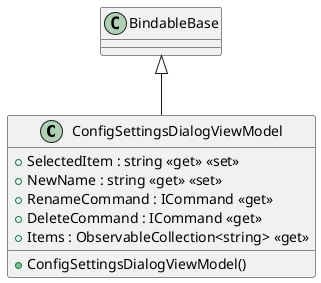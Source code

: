 @startuml
class ConfigSettingsDialogViewModel {
    + SelectedItem : string <<get>> <<set>>
    + NewName : string <<get>> <<set>>
    + RenameCommand : ICommand <<get>>
    + DeleteCommand : ICommand <<get>>
    + Items : ObservableCollection<string> <<get>>
    + ConfigSettingsDialogViewModel()
}
BindableBase <|-- ConfigSettingsDialogViewModel
@enduml
